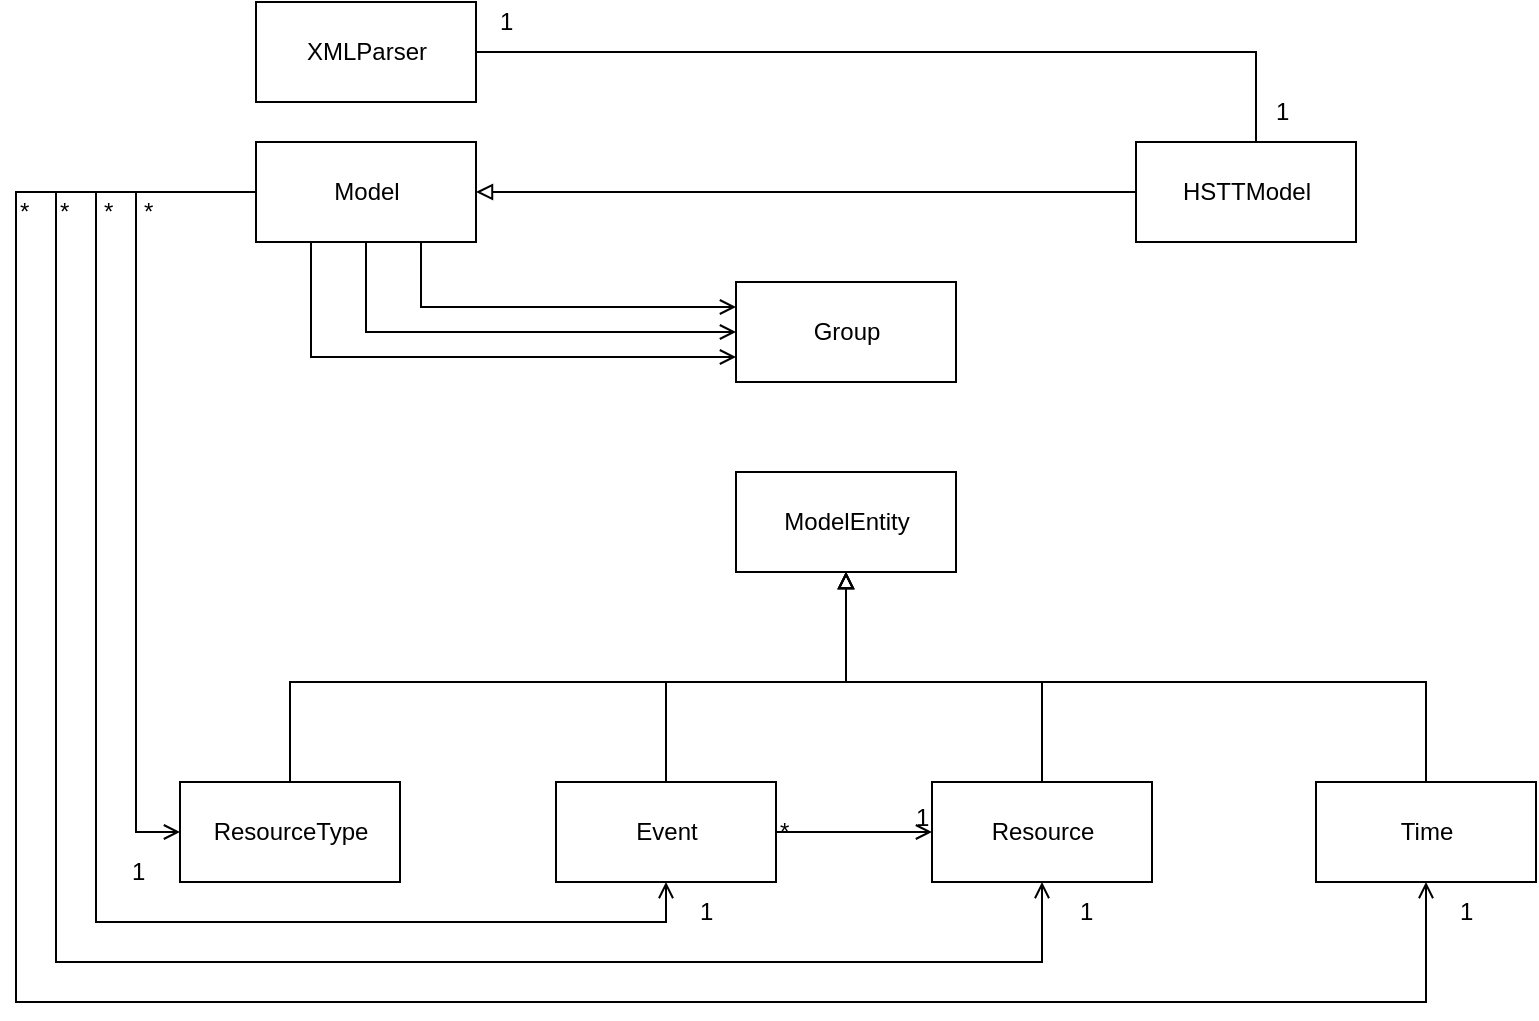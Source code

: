 <mxfile version="11.2.2" pages="1"><diagram id="jjb18o4U24Eabp7bgEJa" name="Page-1"><mxGraphModel dx="2857" dy="1196" grid="1" gridSize="10" guides="1" tooltips="1" connect="1" arrows="1" fold="1" page="1" pageScale="1" pageWidth="827" pageHeight="1169" math="0" shadow="0"><root><mxCell id="0"/><mxCell id="1" parent="0"/><mxCell id="jnal_wA1ou37SfLZ0c9V-17" value="XMLParser" style="html=1;" vertex="1" parent="1"><mxGeometry x="20" y="20" width="110" height="50" as="geometry"/></mxCell><mxCell id="jnal_wA1ou37SfLZ0c9V-42" style="edgeStyle=orthogonalEdgeStyle;rounded=0;orthogonalLoop=1;jettySize=auto;html=1;exitX=0;exitY=0.5;exitDx=0;exitDy=0;entryX=0.5;entryY=1;entryDx=0;entryDy=0;startArrow=none;startFill=0;endArrow=open;endFill=0;" edge="1" parent="1" source="jnal_wA1ou37SfLZ0c9V-18" target="jnal_wA1ou37SfLZ0c9V-22"><mxGeometry relative="1" as="geometry"><Array as="points"><mxPoint x="-60" y="115"/><mxPoint x="-60" y="480"/><mxPoint x="225" y="480"/></Array></mxGeometry></mxCell><mxCell id="jnal_wA1ou37SfLZ0c9V-43" style="edgeStyle=orthogonalEdgeStyle;rounded=0;orthogonalLoop=1;jettySize=auto;html=1;entryX=0.5;entryY=1;entryDx=0;entryDy=0;startArrow=none;startFill=0;endArrow=open;endFill=0;" edge="1" parent="1" source="jnal_wA1ou37SfLZ0c9V-18" target="jnal_wA1ou37SfLZ0c9V-21"><mxGeometry relative="1" as="geometry"><Array as="points"><mxPoint x="-80" y="115"/><mxPoint x="-80" y="500"/><mxPoint x="413" y="500"/></Array></mxGeometry></mxCell><mxCell id="jnal_wA1ou37SfLZ0c9V-44" style="edgeStyle=orthogonalEdgeStyle;rounded=0;orthogonalLoop=1;jettySize=auto;html=1;entryX=0.5;entryY=1;entryDx=0;entryDy=0;startArrow=none;startFill=0;endArrow=open;endFill=0;" edge="1" parent="1" source="jnal_wA1ou37SfLZ0c9V-18" target="jnal_wA1ou37SfLZ0c9V-20"><mxGeometry relative="1" as="geometry"><Array as="points"><mxPoint x="-100" y="115"/><mxPoint x="-100" y="520"/><mxPoint x="605" y="520"/></Array></mxGeometry></mxCell><mxCell id="jnal_wA1ou37SfLZ0c9V-51" style="edgeStyle=orthogonalEdgeStyle;rounded=0;orthogonalLoop=1;jettySize=auto;html=1;exitX=0.75;exitY=1;exitDx=0;exitDy=0;entryX=0;entryY=0.25;entryDx=0;entryDy=0;startArrow=none;startFill=0;endArrow=open;endFill=0;" edge="1" parent="1" source="jnal_wA1ou37SfLZ0c9V-18" target="jnal_wA1ou37SfLZ0c9V-24"><mxGeometry relative="1" as="geometry"/></mxCell><mxCell id="jnal_wA1ou37SfLZ0c9V-52" style="edgeStyle=orthogonalEdgeStyle;rounded=0;orthogonalLoop=1;jettySize=auto;html=1;exitX=0.25;exitY=1;exitDx=0;exitDy=0;entryX=0;entryY=0.75;entryDx=0;entryDy=0;startArrow=none;startFill=0;endArrow=open;endFill=0;" edge="1" parent="1" source="jnal_wA1ou37SfLZ0c9V-18" target="jnal_wA1ou37SfLZ0c9V-24"><mxGeometry relative="1" as="geometry"/></mxCell><mxCell id="jnal_wA1ou37SfLZ0c9V-18" value="Model" style="html=1;" vertex="1" parent="1"><mxGeometry x="20" y="90" width="110" height="50" as="geometry"/></mxCell><mxCell id="jnal_wA1ou37SfLZ0c9V-19" value="ModelEntity" style="html=1;" vertex="1" parent="1"><mxGeometry x="260" y="255" width="110" height="50" as="geometry"/></mxCell><mxCell id="jnal_wA1ou37SfLZ0c9V-35" style="edgeStyle=orthogonalEdgeStyle;rounded=0;orthogonalLoop=1;jettySize=auto;html=1;entryX=0.5;entryY=1;entryDx=0;entryDy=0;endArrow=block;endFill=0;" edge="1" parent="1" source="jnal_wA1ou37SfLZ0c9V-20" target="jnal_wA1ou37SfLZ0c9V-19"><mxGeometry relative="1" as="geometry"><Array as="points"><mxPoint x="605" y="360"/><mxPoint x="315" y="360"/></Array></mxGeometry></mxCell><mxCell id="jnal_wA1ou37SfLZ0c9V-20" value="Time" style="html=1;" vertex="1" parent="1"><mxGeometry x="550" y="410" width="110" height="50" as="geometry"/></mxCell><mxCell id="jnal_wA1ou37SfLZ0c9V-34" style="edgeStyle=orthogonalEdgeStyle;rounded=0;orthogonalLoop=1;jettySize=auto;html=1;entryX=0.5;entryY=1;entryDx=0;entryDy=0;endArrow=block;endFill=0;" edge="1" parent="1" source="jnal_wA1ou37SfLZ0c9V-21" target="jnal_wA1ou37SfLZ0c9V-19"><mxGeometry relative="1" as="geometry"><Array as="points"><mxPoint x="413" y="360"/><mxPoint x="315" y="360"/></Array></mxGeometry></mxCell><mxCell id="jnal_wA1ou37SfLZ0c9V-21" value="Resource" style="html=1;" vertex="1" parent="1"><mxGeometry x="358" y="410" width="110" height="50" as="geometry"/></mxCell><mxCell id="jnal_wA1ou37SfLZ0c9V-33" style="edgeStyle=orthogonalEdgeStyle;rounded=0;orthogonalLoop=1;jettySize=auto;html=1;entryX=0.5;entryY=1;entryDx=0;entryDy=0;endArrow=block;endFill=0;" edge="1" parent="1" source="jnal_wA1ou37SfLZ0c9V-22" target="jnal_wA1ou37SfLZ0c9V-19"><mxGeometry relative="1" as="geometry"><Array as="points"><mxPoint x="225" y="360"/><mxPoint x="315" y="360"/></Array></mxGeometry></mxCell><mxCell id="jnal_wA1ou37SfLZ0c9V-53" style="edgeStyle=orthogonalEdgeStyle;rounded=0;orthogonalLoop=1;jettySize=auto;html=1;entryX=0;entryY=0.5;entryDx=0;entryDy=0;startArrow=none;startFill=0;endArrow=open;endFill=0;" edge="1" parent="1" source="jnal_wA1ou37SfLZ0c9V-22" target="jnal_wA1ou37SfLZ0c9V-21"><mxGeometry relative="1" as="geometry"/></mxCell><mxCell id="jnal_wA1ou37SfLZ0c9V-22" value="Event" style="html=1;" vertex="1" parent="1"><mxGeometry x="170" y="410" width="110" height="50" as="geometry"/></mxCell><mxCell id="jnal_wA1ou37SfLZ0c9V-32" style="edgeStyle=orthogonalEdgeStyle;rounded=0;orthogonalLoop=1;jettySize=auto;html=1;entryX=0.5;entryY=1;entryDx=0;entryDy=0;endArrow=block;endFill=0;" edge="1" parent="1" source="jnal_wA1ou37SfLZ0c9V-23" target="jnal_wA1ou37SfLZ0c9V-19"><mxGeometry relative="1" as="geometry"><Array as="points"><mxPoint x="37" y="360"/><mxPoint x="315" y="360"/></Array></mxGeometry></mxCell><mxCell id="jnal_wA1ou37SfLZ0c9V-37" style="edgeStyle=orthogonalEdgeStyle;rounded=0;orthogonalLoop=1;jettySize=auto;html=1;entryX=0;entryY=0.5;entryDx=0;entryDy=0;endArrow=none;endFill=0;startArrow=open;startFill=0;" edge="1" parent="1" source="jnal_wA1ou37SfLZ0c9V-23" target="jnal_wA1ou37SfLZ0c9V-18"><mxGeometry relative="1" as="geometry"><Array as="points"><mxPoint x="-40" y="435"/><mxPoint x="-40" y="115"/></Array></mxGeometry></mxCell><mxCell id="jnal_wA1ou37SfLZ0c9V-23" value="ResourceType" style="html=1;" vertex="1" parent="1"><mxGeometry x="-18" y="410" width="110" height="50" as="geometry"/></mxCell><mxCell id="jnal_wA1ou37SfLZ0c9V-36" style="edgeStyle=orthogonalEdgeStyle;rounded=0;orthogonalLoop=1;jettySize=auto;html=1;entryX=0.5;entryY=1;entryDx=0;entryDy=0;endArrow=none;endFill=0;startArrow=open;startFill=0;" edge="1" parent="1" source="jnal_wA1ou37SfLZ0c9V-24" target="jnal_wA1ou37SfLZ0c9V-18"><mxGeometry relative="1" as="geometry"/></mxCell><mxCell id="jnal_wA1ou37SfLZ0c9V-24" value="Group" style="html=1;" vertex="1" parent="1"><mxGeometry x="260" y="160" width="110" height="50" as="geometry"/></mxCell><mxCell id="jnal_wA1ou37SfLZ0c9V-27" style="edgeStyle=orthogonalEdgeStyle;rounded=0;orthogonalLoop=1;jettySize=auto;html=1;entryX=1;entryY=0.5;entryDx=0;entryDy=0;endArrow=block;endFill=0;" edge="1" parent="1" source="jnal_wA1ou37SfLZ0c9V-26" target="jnal_wA1ou37SfLZ0c9V-18"><mxGeometry relative="1" as="geometry"/></mxCell><mxCell id="jnal_wA1ou37SfLZ0c9V-28" style="edgeStyle=orthogonalEdgeStyle;rounded=0;orthogonalLoop=1;jettySize=auto;html=1;entryX=1;entryY=0.5;entryDx=0;entryDy=0;endArrow=none;endFill=0;" edge="1" parent="1" source="jnal_wA1ou37SfLZ0c9V-26" target="jnal_wA1ou37SfLZ0c9V-17"><mxGeometry relative="1" as="geometry"><Array as="points"><mxPoint x="520" y="45"/></Array></mxGeometry></mxCell><mxCell id="jnal_wA1ou37SfLZ0c9V-26" value="HSTTModel" style="html=1;" vertex="1" parent="1"><mxGeometry x="460" y="90" width="110" height="50" as="geometry"/></mxCell><mxCell id="jnal_wA1ou37SfLZ0c9V-30" value="1" style="text;html=1;resizable=0;points=[];autosize=1;align=left;verticalAlign=top;spacingTop=-4;" vertex="1" parent="1"><mxGeometry x="140" y="20" width="20" height="20" as="geometry"/></mxCell><mxCell id="jnal_wA1ou37SfLZ0c9V-31" value="1" style="text;html=1;resizable=0;points=[];autosize=1;align=left;verticalAlign=top;spacingTop=-4;" vertex="1" parent="1"><mxGeometry x="528" y="65" width="20" height="20" as="geometry"/></mxCell><mxCell id="jnal_wA1ou37SfLZ0c9V-38" value="*" style="text;html=1;resizable=0;points=[];autosize=1;align=left;verticalAlign=top;spacingTop=-4;" vertex="1" parent="1"><mxGeometry x="-38" y="115" width="20" height="20" as="geometry"/></mxCell><mxCell id="jnal_wA1ou37SfLZ0c9V-39" value="1" style="text;html=1;resizable=0;points=[];autosize=1;align=left;verticalAlign=top;spacingTop=-4;" vertex="1" parent="1"><mxGeometry x="-44" y="445" width="20" height="20" as="geometry"/></mxCell><mxCell id="jnal_wA1ou37SfLZ0c9V-45" value="1" style="text;html=1;resizable=0;points=[];autosize=1;align=left;verticalAlign=top;spacingTop=-4;" vertex="1" parent="1"><mxGeometry x="430" y="465" width="20" height="20" as="geometry"/></mxCell><mxCell id="jnal_wA1ou37SfLZ0c9V-46" value="1" style="text;html=1;resizable=0;points=[];autosize=1;align=left;verticalAlign=top;spacingTop=-4;" vertex="1" parent="1"><mxGeometry x="240" y="465" width="20" height="20" as="geometry"/></mxCell><mxCell id="jnal_wA1ou37SfLZ0c9V-47" value="1" style="text;html=1;resizable=0;points=[];autosize=1;align=left;verticalAlign=top;spacingTop=-4;" vertex="1" parent="1"><mxGeometry x="620" y="465" width="20" height="20" as="geometry"/></mxCell><mxCell id="jnal_wA1ou37SfLZ0c9V-48" value="*" style="text;html=1;resizable=0;points=[];autosize=1;align=left;verticalAlign=top;spacingTop=-4;" vertex="1" parent="1"><mxGeometry x="-100" y="115" width="20" height="20" as="geometry"/></mxCell><mxCell id="jnal_wA1ou37SfLZ0c9V-49" value="*" style="text;html=1;resizable=0;points=[];autosize=1;align=left;verticalAlign=top;spacingTop=-4;" vertex="1" parent="1"><mxGeometry x="-80" y="115" width="20" height="20" as="geometry"/></mxCell><mxCell id="jnal_wA1ou37SfLZ0c9V-50" value="*" style="text;html=1;resizable=0;points=[];autosize=1;align=left;verticalAlign=top;spacingTop=-4;" vertex="1" parent="1"><mxGeometry x="-58" y="115" width="20" height="20" as="geometry"/></mxCell><mxCell id="jnal_wA1ou37SfLZ0c9V-54" value="*" style="text;html=1;resizable=0;points=[];autosize=1;align=left;verticalAlign=top;spacingTop=-4;" vertex="1" parent="1"><mxGeometry x="280" y="425" width="20" height="20" as="geometry"/></mxCell><mxCell id="jnal_wA1ou37SfLZ0c9V-55" value="1" style="text;html=1;resizable=0;points=[];autosize=1;align=left;verticalAlign=top;spacingTop=-4;" vertex="1" parent="1"><mxGeometry x="348" y="418" width="20" height="20" as="geometry"/></mxCell></root></mxGraphModel></diagram></mxfile>